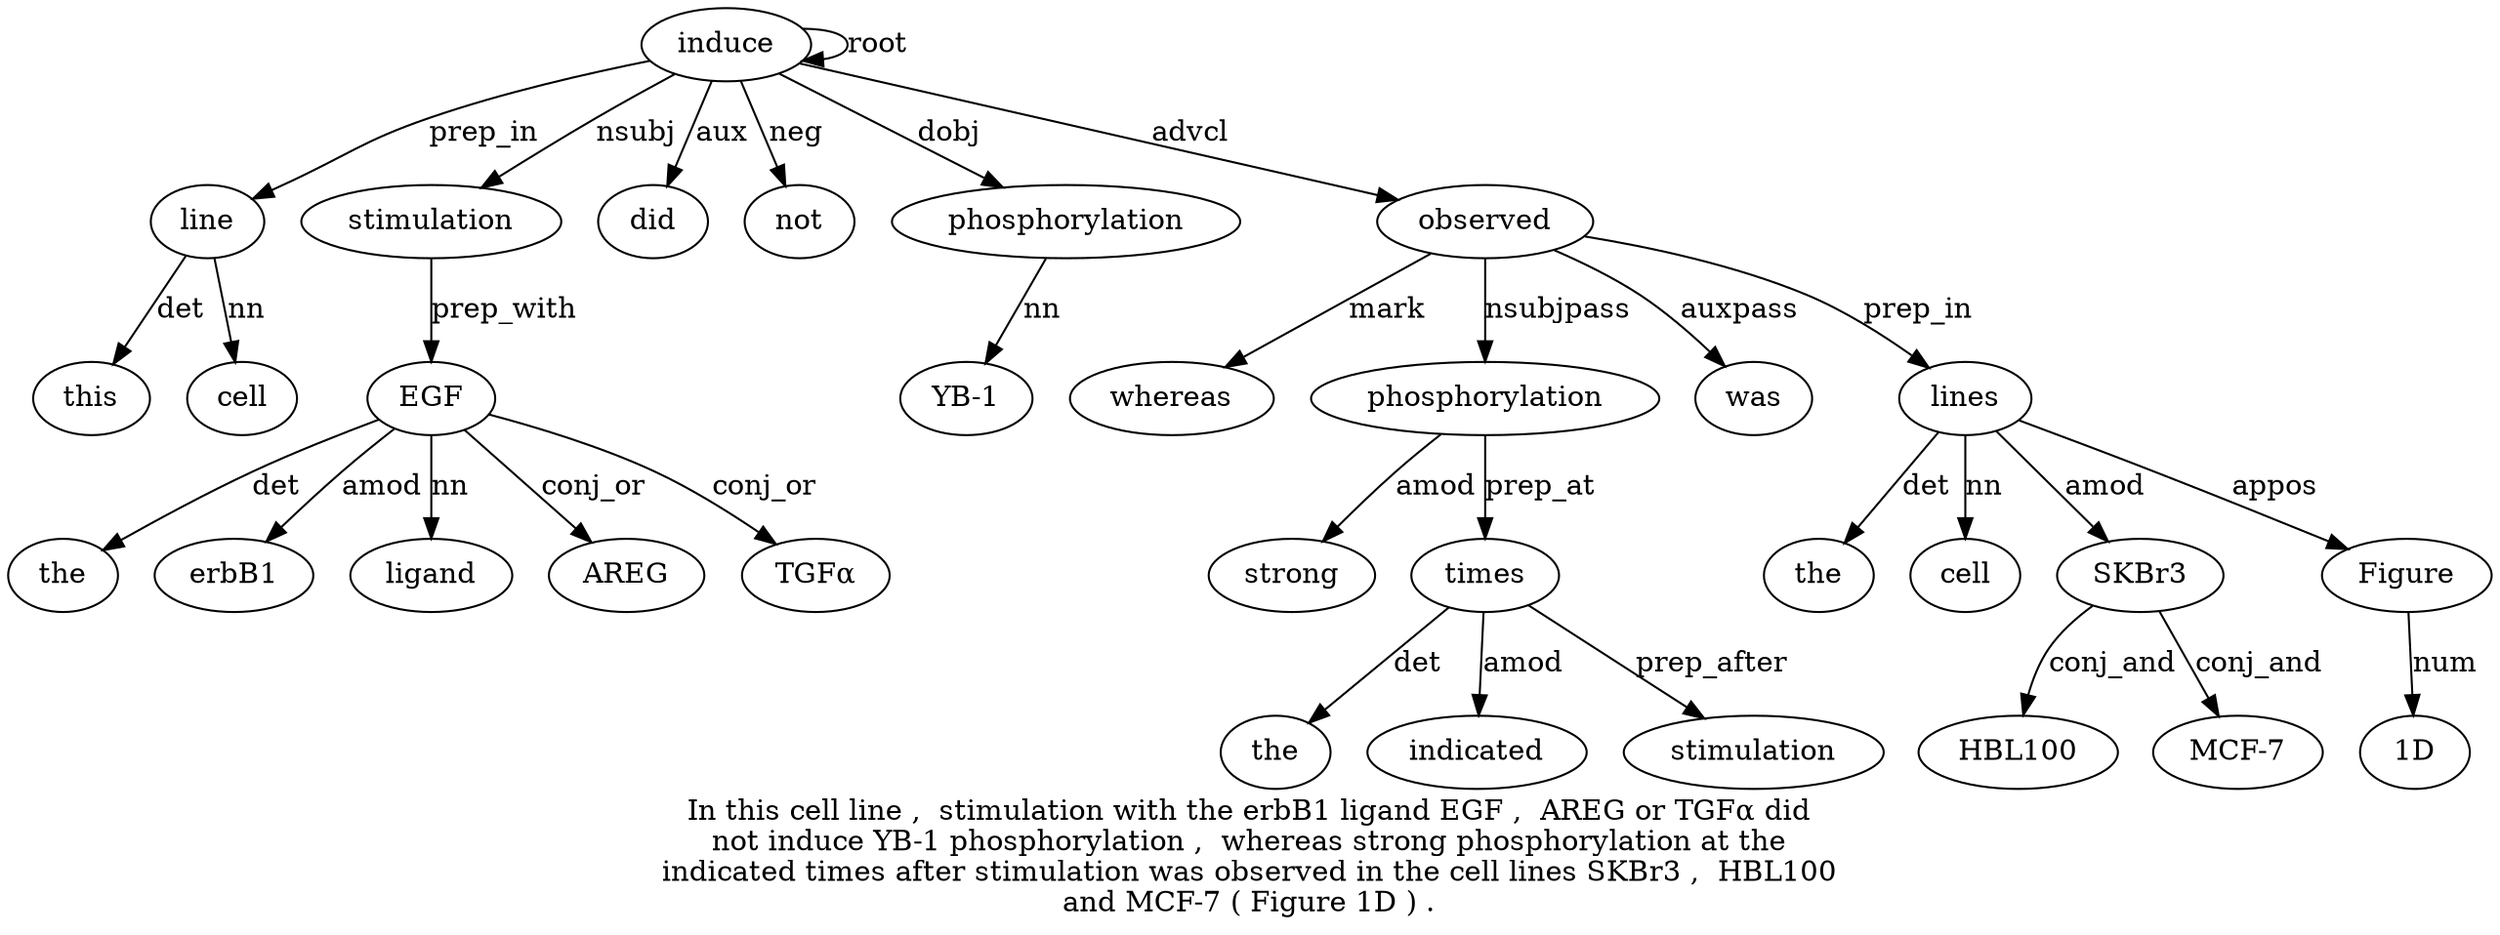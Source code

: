 digraph "In this cell line ,  stimulation with the erbB1 ligand EGF ,  AREG or TGFα did not induce YB-1 phosphorylation ,  whereas strong phosphorylation at the indicated times after stimulation was observed in the cell lines SKBr3 ,  HBL100 and MCF-7 ( Figure 1D ) ." {
label="In this cell line ,  stimulation with the erbB1 ligand EGF ,  AREG or TGFα did
not induce YB-1 phosphorylation ,  whereas strong phosphorylation at the
indicated times after stimulation was observed in the cell lines SKBr3 ,  HBL100
and MCF-7 ( Figure 1D ) .";
line4 [style=filled, fillcolor=white, label=line];
this2 [style=filled, fillcolor=white, label=this];
line4 -> this2  [label=det];
cell3 [style=filled, fillcolor=white, label=cell];
line4 -> cell3  [label=nn];
induce18 [style=filled, fillcolor=white, label=induce];
induce18 -> line4  [label=prep_in];
stimulation6 [style=filled, fillcolor=white, label=stimulation];
induce18 -> stimulation6  [label=nsubj];
EGF11 [style=filled, fillcolor=white, label=EGF];
the8 [style=filled, fillcolor=white, label=the];
EGF11 -> the8  [label=det];
erbB19 [style=filled, fillcolor=white, label=erbB1];
EGF11 -> erbB19  [label=amod];
ligand10 [style=filled, fillcolor=white, label=ligand];
EGF11 -> ligand10  [label=nn];
stimulation6 -> EGF11  [label=prep_with];
AREG13 [style=filled, fillcolor=white, label=AREG];
EGF11 -> AREG13  [label=conj_or];
"TGFα15" [style=filled, fillcolor=white, label="TGFα"];
EGF11 -> "TGFα15"  [label=conj_or];
did16 [style=filled, fillcolor=white, label=did];
induce18 -> did16  [label=aux];
not17 [style=filled, fillcolor=white, label=not];
induce18 -> not17  [label=neg];
induce18 -> induce18  [label=root];
phosphorylation20 [style=filled, fillcolor=white, label=phosphorylation];
"YB-19" [style=filled, fillcolor=white, label="YB-1"];
phosphorylation20 -> "YB-19"  [label=nn];
induce18 -> phosphorylation20  [label=dobj];
observed32 [style=filled, fillcolor=white, label=observed];
whereas22 [style=filled, fillcolor=white, label=whereas];
observed32 -> whereas22  [label=mark];
phosphorylation24 [style=filled, fillcolor=white, label=phosphorylation];
strong23 [style=filled, fillcolor=white, label=strong];
phosphorylation24 -> strong23  [label=amod];
observed32 -> phosphorylation24  [label=nsubjpass];
times28 [style=filled, fillcolor=white, label=times];
the26 [style=filled, fillcolor=white, label=the];
times28 -> the26  [label=det];
indicated27 [style=filled, fillcolor=white, label=indicated];
times28 -> indicated27  [label=amod];
phosphorylation24 -> times28  [label=prep_at];
stimulation30 [style=filled, fillcolor=white, label=stimulation];
times28 -> stimulation30  [label=prep_after];
was31 [style=filled, fillcolor=white, label=was];
observed32 -> was31  [label=auxpass];
induce18 -> observed32  [label=advcl];
lines36 [style=filled, fillcolor=white, label=lines];
the34 [style=filled, fillcolor=white, label=the];
lines36 -> the34  [label=det];
cell35 [style=filled, fillcolor=white, label=cell];
lines36 -> cell35  [label=nn];
observed32 -> lines36  [label=prep_in];
SKBr337 [style=filled, fillcolor=white, label=SKBr3];
lines36 -> SKBr337  [label=amod];
HBL10039 [style=filled, fillcolor=white, label=HBL100];
SKBr337 -> HBL10039  [label=conj_and];
"MCF-741" [style=filled, fillcolor=white, label="MCF-7"];
SKBr337 -> "MCF-741"  [label=conj_and];
Figure43 [style=filled, fillcolor=white, label=Figure];
lines36 -> Figure43  [label=appos];
"1D44" [style=filled, fillcolor=white, label="1D"];
Figure43 -> "1D44"  [label=num];
}
